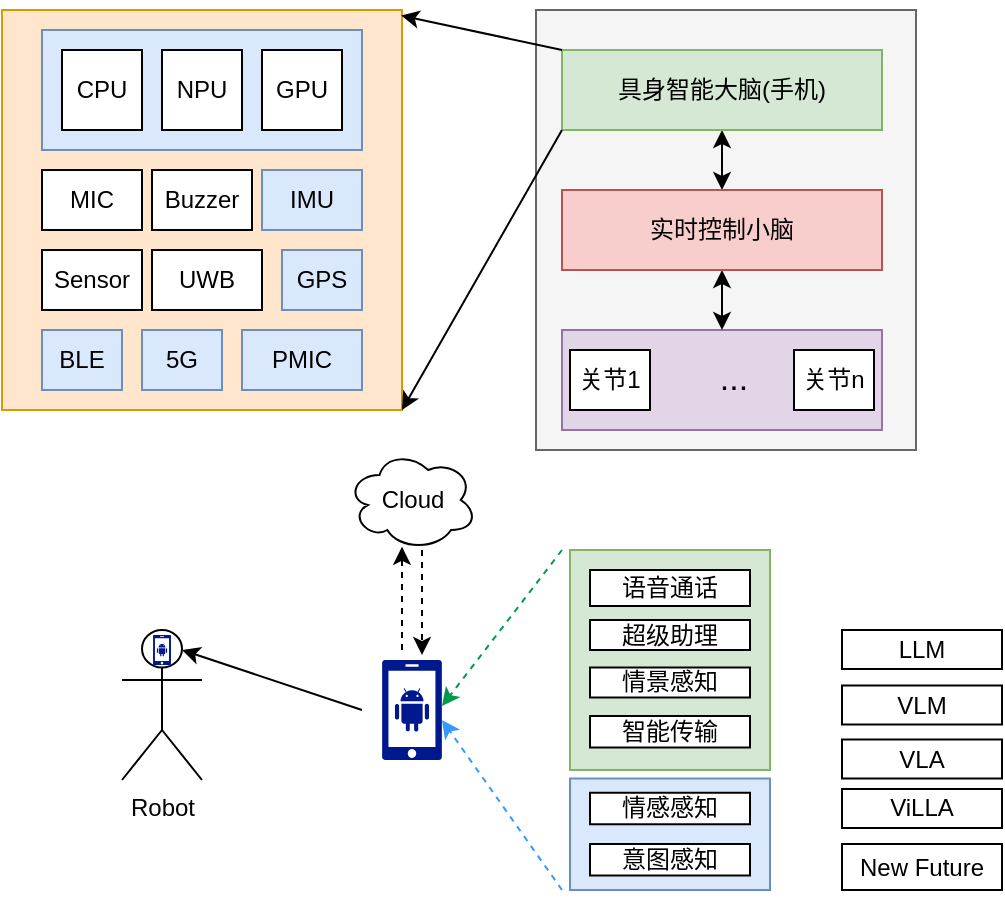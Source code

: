 <mxfile version="26.1.0">
  <diagram name="第 1 页" id="d9FgsTTPN8frSzhK8Qig">
    <mxGraphModel dx="478" dy="230" grid="1" gridSize="10" guides="1" tooltips="1" connect="1" arrows="1" fold="1" page="1" pageScale="1" pageWidth="827" pageHeight="1169" math="0" shadow="0">
      <root>
        <mxCell id="0" />
        <mxCell id="1" parent="0" />
        <mxCell id="CI35cIFT2is_V0Kbj9Z2-83" value="" style="rounded=0;whiteSpace=wrap;html=1;fillColor=#dae8fc;strokeColor=#6c8ebf;" vertex="1" parent="1">
          <mxGeometry x="414" y="544.25" width="100" height="55.75" as="geometry" />
        </mxCell>
        <mxCell id="CI35cIFT2is_V0Kbj9Z2-32" value="" style="rounded=0;whiteSpace=wrap;html=1;fillColor=#f5f5f5;fontColor=#333333;strokeColor=#666666;" vertex="1" parent="1">
          <mxGeometry x="397" y="160" width="190" height="220" as="geometry" />
        </mxCell>
        <mxCell id="CI35cIFT2is_V0Kbj9Z2-29" value="" style="rounded=0;whiteSpace=wrap;html=1;fillColor=#e1d5e7;strokeColor=#9673a6;" vertex="1" parent="1">
          <mxGeometry x="410" y="320" width="160" height="50" as="geometry" />
        </mxCell>
        <mxCell id="CI35cIFT2is_V0Kbj9Z2-25" style="edgeStyle=orthogonalEdgeStyle;rounded=0;orthogonalLoop=1;jettySize=auto;html=1;exitX=0.5;exitY=1;exitDx=0;exitDy=0;entryX=0.5;entryY=0;entryDx=0;entryDy=0;startArrow=classic;startFill=1;strokeColor=#000000;" edge="1" parent="1" source="CI35cIFT2is_V0Kbj9Z2-16" target="CI35cIFT2is_V0Kbj9Z2-24">
          <mxGeometry relative="1" as="geometry" />
        </mxCell>
        <mxCell id="CI35cIFT2is_V0Kbj9Z2-16" value="具身智能大脑(手机)" style="rounded=0;whiteSpace=wrap;html=1;fillColor=#d5e8d4;strokeColor=#82b366;" vertex="1" parent="1">
          <mxGeometry x="410" y="180" width="160" height="40" as="geometry" />
        </mxCell>
        <mxCell id="CI35cIFT2is_V0Kbj9Z2-31" style="edgeStyle=orthogonalEdgeStyle;rounded=0;orthogonalLoop=1;jettySize=auto;html=1;exitX=0.5;exitY=1;exitDx=0;exitDy=0;entryX=0.5;entryY=0;entryDx=0;entryDy=0;startArrow=classic;startFill=1;" edge="1" parent="1" source="CI35cIFT2is_V0Kbj9Z2-24" target="CI35cIFT2is_V0Kbj9Z2-29">
          <mxGeometry relative="1" as="geometry" />
        </mxCell>
        <mxCell id="CI35cIFT2is_V0Kbj9Z2-24" value="实时控制小脑" style="rounded=0;whiteSpace=wrap;html=1;fillColor=#f8cecc;strokeColor=#b85450;" vertex="1" parent="1">
          <mxGeometry x="410" y="250" width="160" height="40" as="geometry" />
        </mxCell>
        <mxCell id="CI35cIFT2is_V0Kbj9Z2-26" value="关节1" style="rounded=0;whiteSpace=wrap;html=1;" vertex="1" parent="1">
          <mxGeometry x="414" y="330" width="40" height="30" as="geometry" />
        </mxCell>
        <mxCell id="CI35cIFT2is_V0Kbj9Z2-28" value="关节n" style="rounded=0;whiteSpace=wrap;html=1;" vertex="1" parent="1">
          <mxGeometry x="526" y="330" width="40" height="30" as="geometry" />
        </mxCell>
        <mxCell id="CI35cIFT2is_V0Kbj9Z2-30" value="..." style="text;strokeColor=none;align=center;fillColor=none;html=1;verticalAlign=middle;whiteSpace=wrap;rounded=0;fontSize=17;" vertex="1" parent="1">
          <mxGeometry x="466" y="330" width="60" height="30" as="geometry" />
        </mxCell>
        <mxCell id="CI35cIFT2is_V0Kbj9Z2-33" value="" style="group" vertex="1" connectable="0" parent="1">
          <mxGeometry x="130" y="160" width="200" height="200" as="geometry" />
        </mxCell>
        <mxCell id="CI35cIFT2is_V0Kbj9Z2-15" value="" style="rounded=0;whiteSpace=wrap;html=1;fillColor=#ffe6cc;strokeColor=#d79b00;" vertex="1" parent="CI35cIFT2is_V0Kbj9Z2-33">
          <mxGeometry width="200" height="200" as="geometry" />
        </mxCell>
        <mxCell id="CI35cIFT2is_V0Kbj9Z2-4" value="" style="rounded=0;whiteSpace=wrap;html=1;fillColor=#dae8fc;strokeColor=#6c8ebf;" vertex="1" parent="CI35cIFT2is_V0Kbj9Z2-33">
          <mxGeometry x="20" y="10" width="160" height="60" as="geometry" />
        </mxCell>
        <mxCell id="CI35cIFT2is_V0Kbj9Z2-1" value="CPU" style="rounded=0;whiteSpace=wrap;html=1;" vertex="1" parent="CI35cIFT2is_V0Kbj9Z2-33">
          <mxGeometry x="30" y="20" width="40" height="40" as="geometry" />
        </mxCell>
        <mxCell id="CI35cIFT2is_V0Kbj9Z2-2" value="NPU" style="rounded=0;whiteSpace=wrap;html=1;" vertex="1" parent="CI35cIFT2is_V0Kbj9Z2-33">
          <mxGeometry x="80" y="20" width="40" height="40" as="geometry" />
        </mxCell>
        <mxCell id="CI35cIFT2is_V0Kbj9Z2-3" value="GPU" style="rounded=0;whiteSpace=wrap;html=1;" vertex="1" parent="CI35cIFT2is_V0Kbj9Z2-33">
          <mxGeometry x="130" y="20" width="40" height="40" as="geometry" />
        </mxCell>
        <mxCell id="CI35cIFT2is_V0Kbj9Z2-6" value="MIC" style="rounded=0;whiteSpace=wrap;html=1;" vertex="1" parent="CI35cIFT2is_V0Kbj9Z2-33">
          <mxGeometry x="20" y="80" width="50" height="30" as="geometry" />
        </mxCell>
        <mxCell id="CI35cIFT2is_V0Kbj9Z2-7" value="Buzzer" style="rounded=0;whiteSpace=wrap;html=1;" vertex="1" parent="CI35cIFT2is_V0Kbj9Z2-33">
          <mxGeometry x="75" y="80" width="50" height="30" as="geometry" />
        </mxCell>
        <mxCell id="CI35cIFT2is_V0Kbj9Z2-8" value="IMU" style="rounded=0;whiteSpace=wrap;html=1;fillColor=#dae8fc;strokeColor=#6c8ebf;" vertex="1" parent="CI35cIFT2is_V0Kbj9Z2-33">
          <mxGeometry x="130" y="80" width="50" height="30" as="geometry" />
        </mxCell>
        <mxCell id="CI35cIFT2is_V0Kbj9Z2-9" value="Sensor" style="rounded=0;whiteSpace=wrap;html=1;" vertex="1" parent="CI35cIFT2is_V0Kbj9Z2-33">
          <mxGeometry x="20" y="120" width="50" height="30" as="geometry" />
        </mxCell>
        <mxCell id="CI35cIFT2is_V0Kbj9Z2-10" value="UWB" style="rounded=0;whiteSpace=wrap;html=1;" vertex="1" parent="CI35cIFT2is_V0Kbj9Z2-33">
          <mxGeometry x="75" y="120" width="55" height="30" as="geometry" />
        </mxCell>
        <mxCell id="CI35cIFT2is_V0Kbj9Z2-11" value="GPS" style="rounded=0;whiteSpace=wrap;html=1;fillColor=#dae8fc;strokeColor=#6c8ebf;" vertex="1" parent="CI35cIFT2is_V0Kbj9Z2-33">
          <mxGeometry x="140" y="120" width="40" height="30" as="geometry" />
        </mxCell>
        <mxCell id="CI35cIFT2is_V0Kbj9Z2-12" value="BLE" style="rounded=0;whiteSpace=wrap;html=1;fillColor=#dae8fc;strokeColor=#6c8ebf;" vertex="1" parent="CI35cIFT2is_V0Kbj9Z2-33">
          <mxGeometry x="20" y="160" width="40" height="30" as="geometry" />
        </mxCell>
        <mxCell id="CI35cIFT2is_V0Kbj9Z2-13" value="5G" style="rounded=0;whiteSpace=wrap;html=1;fillColor=#dae8fc;strokeColor=#6c8ebf;" vertex="1" parent="CI35cIFT2is_V0Kbj9Z2-33">
          <mxGeometry x="70" y="160" width="40" height="30" as="geometry" />
        </mxCell>
        <mxCell id="CI35cIFT2is_V0Kbj9Z2-14" value="PMIC" style="rounded=0;whiteSpace=wrap;html=1;fillColor=#dae8fc;strokeColor=#6c8ebf;" vertex="1" parent="CI35cIFT2is_V0Kbj9Z2-33">
          <mxGeometry x="120" y="160" width="60" height="30" as="geometry" />
        </mxCell>
        <mxCell id="CI35cIFT2is_V0Kbj9Z2-35" value="" style="endArrow=classic;html=1;rounded=0;entryX=0.998;entryY=0.014;entryDx=0;entryDy=0;entryPerimeter=0;exitX=0;exitY=0;exitDx=0;exitDy=0;" edge="1" parent="1" source="CI35cIFT2is_V0Kbj9Z2-16" target="CI35cIFT2is_V0Kbj9Z2-15">
          <mxGeometry width="50" height="50" relative="1" as="geometry">
            <mxPoint x="320" y="270" as="sourcePoint" />
            <mxPoint x="370" y="220" as="targetPoint" />
          </mxGeometry>
        </mxCell>
        <mxCell id="CI35cIFT2is_V0Kbj9Z2-36" value="" style="endArrow=classic;html=1;rounded=0;entryX=1;entryY=1;entryDx=0;entryDy=0;exitX=0;exitY=1;exitDx=0;exitDy=0;" edge="1" parent="1" source="CI35cIFT2is_V0Kbj9Z2-16" target="CI35cIFT2is_V0Kbj9Z2-15">
          <mxGeometry width="50" height="50" relative="1" as="geometry">
            <mxPoint x="340" y="300" as="sourcePoint" />
            <mxPoint x="390" y="250" as="targetPoint" />
          </mxGeometry>
        </mxCell>
        <mxCell id="CI35cIFT2is_V0Kbj9Z2-44" value="" style="sketch=0;aspect=fixed;pointerEvents=1;shadow=0;dashed=0;html=1;strokeColor=none;labelPosition=center;verticalLabelPosition=bottom;verticalAlign=top;align=center;fillColor=#00188D;shape=mxgraph.mscae.enterprise.android_phone" vertex="1" parent="1">
          <mxGeometry x="320" y="485" width="30" height="50" as="geometry" />
        </mxCell>
        <mxCell id="CI35cIFT2is_V0Kbj9Z2-46" value="Cloud" style="ellipse;shape=cloud;whiteSpace=wrap;html=1;" vertex="1" parent="1">
          <mxGeometry x="302.5" y="380" width="65" height="50" as="geometry" />
        </mxCell>
        <mxCell id="CI35cIFT2is_V0Kbj9Z2-50" value="" style="group" vertex="1" connectable="0" parent="1">
          <mxGeometry x="190" y="470" width="145" height="134" as="geometry" />
        </mxCell>
        <mxCell id="CI35cIFT2is_V0Kbj9Z2-42" value="Robot" style="shape=umlActor;verticalLabelPosition=bottom;verticalAlign=top;html=1;outlineConnect=0;" vertex="1" parent="CI35cIFT2is_V0Kbj9Z2-50">
          <mxGeometry width="40" height="75" as="geometry" />
        </mxCell>
        <mxCell id="CI35cIFT2is_V0Kbj9Z2-47" value="" style="sketch=0;aspect=fixed;pointerEvents=1;shadow=0;dashed=0;html=1;strokeColor=none;labelPosition=center;verticalLabelPosition=bottom;verticalAlign=top;align=center;fillColor=#00188D;shape=mxgraph.mscae.enterprise.android_phone" vertex="1" parent="CI35cIFT2is_V0Kbj9Z2-50">
          <mxGeometry x="15.5" y="2.5" width="9" height="15" as="geometry" />
        </mxCell>
        <mxCell id="CI35cIFT2is_V0Kbj9Z2-51" value="" style="endArrow=classic;html=1;rounded=0;" edge="1" parent="1">
          <mxGeometry width="50" height="50" relative="1" as="geometry">
            <mxPoint x="310" y="510" as="sourcePoint" />
            <mxPoint x="220" y="480" as="targetPoint" />
          </mxGeometry>
        </mxCell>
        <mxCell id="CI35cIFT2is_V0Kbj9Z2-54" value="" style="endArrow=classic;html=1;rounded=0;dashed=1;strokeColor=light-dark(#3399FF,#8282FF);" edge="1" parent="1">
          <mxGeometry width="50" height="50" relative="1" as="geometry">
            <mxPoint x="410" y="600" as="sourcePoint" />
            <mxPoint x="350" y="515" as="targetPoint" />
          </mxGeometry>
        </mxCell>
        <mxCell id="CI35cIFT2is_V0Kbj9Z2-55" value="" style="endArrow=classic;html=1;rounded=0;dashed=1;strokeColor=#00994D;" edge="1" parent="1">
          <mxGeometry width="50" height="50" relative="1" as="geometry">
            <mxPoint x="410" y="430" as="sourcePoint" />
            <mxPoint x="350" y="508" as="targetPoint" />
          </mxGeometry>
        </mxCell>
        <mxCell id="CI35cIFT2is_V0Kbj9Z2-56" value="LLM" style="rounded=0;whiteSpace=wrap;html=1;" vertex="1" parent="1">
          <mxGeometry x="550" y="470" width="80" height="19.5" as="geometry" />
        </mxCell>
        <mxCell id="CI35cIFT2is_V0Kbj9Z2-57" value="VLM" style="rounded=0;whiteSpace=wrap;html=1;" vertex="1" parent="1">
          <mxGeometry x="550" y="497.75" width="80" height="19.5" as="geometry" />
        </mxCell>
        <mxCell id="CI35cIFT2is_V0Kbj9Z2-58" value="VLA" style="rounded=0;whiteSpace=wrap;html=1;" vertex="1" parent="1">
          <mxGeometry x="550" y="524.75" width="80" height="19.5" as="geometry" />
        </mxCell>
        <mxCell id="CI35cIFT2is_V0Kbj9Z2-59" value="ViLLA" style="rounded=0;whiteSpace=wrap;html=1;" vertex="1" parent="1">
          <mxGeometry x="550" y="549.5" width="80" height="19.5" as="geometry" />
        </mxCell>
        <mxCell id="CI35cIFT2is_V0Kbj9Z2-62" value="" style="group;fillColor=#dae8fc;strokeColor=#6c8ebf;container=0;" vertex="1" connectable="0" parent="1">
          <mxGeometry x="414" y="430" width="100" height="110" as="geometry" />
        </mxCell>
        <mxCell id="CI35cIFT2is_V0Kbj9Z2-63" value="情感感知" style="rounded=0;whiteSpace=wrap;html=1;" vertex="1" parent="1">
          <mxGeometry x="424" y="551.38" width="80" height="15.75" as="geometry" />
        </mxCell>
        <mxCell id="CI35cIFT2is_V0Kbj9Z2-64" value="意图感知" style="rounded=0;whiteSpace=wrap;html=1;" vertex="1" parent="1">
          <mxGeometry x="424" y="577" width="80" height="15.75" as="geometry" />
        </mxCell>
        <mxCell id="CI35cIFT2is_V0Kbj9Z2-65" value="" style="endArrow=classic;html=1;rounded=0;entryX=0.423;entryY=0.968;entryDx=0;entryDy=0;entryPerimeter=0;dashed=1;" edge="1" parent="1" target="CI35cIFT2is_V0Kbj9Z2-46">
          <mxGeometry width="50" height="50" relative="1" as="geometry">
            <mxPoint x="330" y="480" as="sourcePoint" />
            <mxPoint x="360" y="440" as="targetPoint" />
          </mxGeometry>
        </mxCell>
        <mxCell id="CI35cIFT2is_V0Kbj9Z2-66" value="" style="endArrow=classic;html=1;rounded=0;exitX=0.577;exitY=1;exitDx=0;exitDy=0;exitPerimeter=0;dashed=1;" edge="1" parent="1" source="CI35cIFT2is_V0Kbj9Z2-46">
          <mxGeometry width="50" height="50" relative="1" as="geometry">
            <mxPoint x="338.25" y="430" as="sourcePoint" />
            <mxPoint x="340" y="482.5" as="targetPoint" />
          </mxGeometry>
        </mxCell>
        <mxCell id="CI35cIFT2is_V0Kbj9Z2-61" value="" style="rounded=0;whiteSpace=wrap;html=1;fillColor=#d5e8d4;strokeColor=#82b366;" vertex="1" parent="1">
          <mxGeometry x="414" y="430" width="100" height="110" as="geometry" />
        </mxCell>
        <mxCell id="CI35cIFT2is_V0Kbj9Z2-45" value="语音通话" style="rounded=0;whiteSpace=wrap;html=1;" vertex="1" parent="1">
          <mxGeometry x="424" y="440" width="80" height="18" as="geometry" />
        </mxCell>
        <mxCell id="CI35cIFT2is_V0Kbj9Z2-48" value="超级助理" style="rounded=0;whiteSpace=wrap;html=1;" vertex="1" parent="1">
          <mxGeometry x="424" y="465" width="80" height="15" as="geometry" />
        </mxCell>
        <mxCell id="CI35cIFT2is_V0Kbj9Z2-52" value="智能传输" style="rounded=0;whiteSpace=wrap;html=1;" vertex="1" parent="1">
          <mxGeometry x="424" y="513" width="80" height="15.75" as="geometry" />
        </mxCell>
        <mxCell id="CI35cIFT2is_V0Kbj9Z2-60" value="情景感知" style="rounded=0;whiteSpace=wrap;html=1;" vertex="1" parent="1">
          <mxGeometry x="424" y="488.75" width="80" height="15" as="geometry" />
        </mxCell>
        <mxCell id="CI35cIFT2is_V0Kbj9Z2-84" value="New Future" style="rounded=0;whiteSpace=wrap;html=1;" vertex="1" parent="1">
          <mxGeometry x="550" y="577" width="80" height="23" as="geometry" />
        </mxCell>
      </root>
    </mxGraphModel>
  </diagram>
</mxfile>
